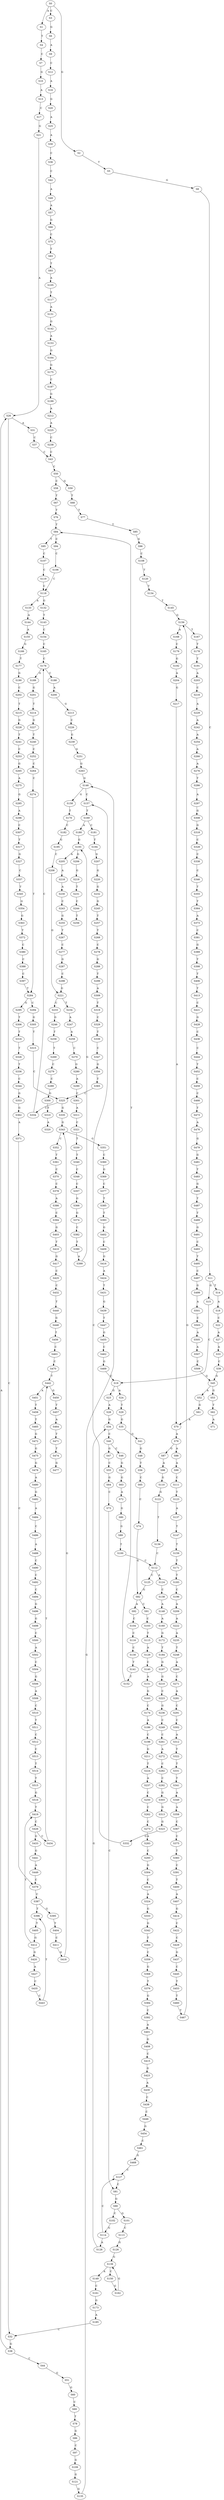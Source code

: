 strict digraph  {
	S0 -> S1 [ label = A ];
	S0 -> S2 [ label = G ];
	S0 -> S3 [ label = C ];
	S1 -> S4 [ label = T ];
	S2 -> S5 [ label = T ];
	S3 -> S6 [ label = G ];
	S4 -> S7 [ label = C ];
	S5 -> S8 [ label = G ];
	S6 -> S9 [ label = A ];
	S7 -> S10 [ label = G ];
	S8 -> S11 [ label = C ];
	S9 -> S12 [ label = C ];
	S10 -> S13 [ label = A ];
	S11 -> S14 [ label = T ];
	S11 -> S15 [ label = G ];
	S12 -> S16 [ label = A ];
	S13 -> S17 [ label = C ];
	S14 -> S18 [ label = A ];
	S15 -> S19 [ label = C ];
	S16 -> S20 [ label = G ];
	S17 -> S21 [ label = G ];
	S18 -> S22 [ label = C ];
	S19 -> S23 [ label = G ];
	S19 -> S24 [ label = A ];
	S20 -> S25 [ label = A ];
	S21 -> S26 [ label = A ];
	S22 -> S27 [ label = A ];
	S23 -> S28 [ label = A ];
	S24 -> S29 [ label = T ];
	S25 -> S30 [ label = A ];
	S26 -> S31 [ label = A ];
	S26 -> S32 [ label = C ];
	S27 -> S33 [ label = A ];
	S28 -> S34 [ label = G ];
	S29 -> S35 [ label = G ];
	S30 -> S36 [ label = C ];
	S31 -> S37 [ label = C ];
	S32 -> S38 [ label = G ];
	S33 -> S39 [ label = C ];
	S34 -> S40 [ label = C ];
	S35 -> S41 [ label = G ];
	S36 -> S42 [ label = C ];
	S37 -> S43 [ label = C ];
	S38 -> S44 [ label = C ];
	S38 -> S26 [ label = A ];
	S39 -> S45 [ label = G ];
	S40 -> S46 [ label = C ];
	S40 -> S47 [ label = G ];
	S41 -> S48 [ label = G ];
	S42 -> S49 [ label = A ];
	S43 -> S50 [ label = C ];
	S44 -> S51 [ label = G ];
	S45 -> S52 [ label = A ];
	S45 -> S53 [ label = G ];
	S46 -> S54 [ label = G ];
	S47 -> S55 [ label = C ];
	S48 -> S56 [ label = T ];
	S49 -> S57 [ label = A ];
	S50 -> S58 [ label = C ];
	S50 -> S59 [ label = G ];
	S51 -> S60 [ label = G ];
	S52 -> S61 [ label = G ];
	S53 -> S62 [ label = T ];
	S54 -> S63 [ label = G ];
	S55 -> S64 [ label = G ];
	S56 -> S65 [ label = C ];
	S57 -> S66 [ label = G ];
	S58 -> S67 [ label = T ];
	S59 -> S68 [ label = T ];
	S60 -> S69 [ label = C ];
	S61 -> S70 [ label = A ];
	S62 -> S71 [ label = A ];
	S63 -> S72 [ label = A ];
	S64 -> S73 [ label = C ];
	S65 -> S74 [ label = C ];
	S66 -> S75 [ label = C ];
	S67 -> S76 [ label = T ];
	S68 -> S77 [ label = T ];
	S69 -> S78 [ label = T ];
	S70 -> S79 [ label = A ];
	S72 -> S80 [ label = G ];
	S73 -> S81 [ label = C ];
	S74 -> S82 [ label = G ];
	S75 -> S83 [ label = T ];
	S76 -> S84 [ label = T ];
	S77 -> S85 [ label = T ];
	S78 -> S86 [ label = G ];
	S79 -> S87 [ label = G ];
	S79 -> S88 [ label = A ];
	S80 -> S89 [ label = G ];
	S81 -> S90 [ label = G ];
	S82 -> S91 [ label = C ];
	S82 -> S92 [ label = A ];
	S83 -> S93 [ label = T ];
	S84 -> S94 [ label = C ];
	S84 -> S95 [ label = T ];
	S85 -> S96 [ label = G ];
	S86 -> S97 [ label = C ];
	S87 -> S98 [ label = A ];
	S88 -> S99 [ label = A ];
	S89 -> S100 [ label = T ];
	S90 -> S101 [ label = G ];
	S90 -> S102 [ label = C ];
	S91 -> S103 [ label = C ];
	S92 -> S104 [ label = C ];
	S93 -> S105 [ label = A ];
	S94 -> S106 [ label = C ];
	S95 -> S107 [ label = C ];
	S96 -> S108 [ label = C ];
	S97 -> S109 [ label = G ];
	S98 -> S110 [ label = G ];
	S99 -> S111 [ label = C ];
	S100 -> S112 [ label = C ];
	S101 -> S113 [ label = C ];
	S102 -> S114 [ label = G ];
	S103 -> S115 [ label = T ];
	S104 -> S116 [ label = C ];
	S105 -> S117 [ label = T ];
	S106 -> S118 [ label = C ];
	S107 -> S119 [ label = C ];
	S108 -> S120 [ label = T ];
	S109 -> S121 [ label = G ];
	S110 -> S122 [ label = G ];
	S111 -> S123 [ label = T ];
	S112 -> S124 [ label = A ];
	S112 -> S125 [ label = C ];
	S113 -> S126 [ label = G ];
	S114 -> S127 [ label = C ];
	S114 -> S128 [ label = A ];
	S115 -> S129 [ label = A ];
	S116 -> S130 [ label = C ];
	S117 -> S131 [ label = A ];
	S118 -> S132 [ label = G ];
	S118 -> S133 [ label = A ];
	S119 -> S118 [ label = C ];
	S120 -> S134 [ label = T ];
	S121 -> S135 [ label = G ];
	S122 -> S136 [ label = T ];
	S123 -> S137 [ label = A ];
	S124 -> S138 [ label = C ];
	S125 -> S82 [ label = G ];
	S126 -> S139 [ label = G ];
	S127 -> S81 [ label = C ];
	S128 -> S34 [ label = G ];
	S129 -> S140 [ label = C ];
	S130 -> S141 [ label = T ];
	S131 -> S142 [ label = G ];
	S132 -> S143 [ label = T ];
	S133 -> S144 [ label = A ];
	S134 -> S145 [ label = T ];
	S135 -> S146 [ label = G ];
	S136 -> S112 [ label = C ];
	S137 -> S147 [ label = T ];
	S138 -> S148 [ label = A ];
	S139 -> S149 [ label = A ];
	S139 -> S150 [ label = C ];
	S140 -> S151 [ label = A ];
	S141 -> S152 [ label = T ];
	S142 -> S153 [ label = A ];
	S143 -> S154 [ label = C ];
	S144 -> S155 [ label = A ];
	S145 -> S156 [ label = G ];
	S146 -> S157 [ label = C ];
	S146 -> S158 [ label = G ];
	S147 -> S159 [ label = T ];
	S148 -> S160 [ label = A ];
	S149 -> S161 [ label = C ];
	S150 -> S162 [ label = G ];
	S151 -> S163 [ label = G ];
	S152 -> S84 [ label = T ];
	S153 -> S164 [ label = G ];
	S154 -> S165 [ label = C ];
	S155 -> S166 [ label = G ];
	S156 -> S167 [ label = T ];
	S156 -> S168 [ label = A ];
	S157 -> S169 [ label = T ];
	S158 -> S170 [ label = T ];
	S159 -> S171 [ label = T ];
	S160 -> S172 [ label = G ];
	S161 -> S173 [ label = G ];
	S162 -> S139 [ label = G ];
	S163 -> S174 [ label = C ];
	S164 -> S175 [ label = G ];
	S165 -> S176 [ label = C ];
	S166 -> S177 [ label = T ];
	S167 -> S178 [ label = T ];
	S168 -> S179 [ label = C ];
	S169 -> S180 [ label = A ];
	S169 -> S181 [ label = C ];
	S170 -> S182 [ label = C ];
	S171 -> S183 [ label = T ];
	S172 -> S184 [ label = T ];
	S173 -> S185 [ label = A ];
	S174 -> S186 [ label = A ];
	S175 -> S187 [ label = C ];
	S176 -> S188 [ label = C ];
	S176 -> S189 [ label = G ];
	S177 -> S190 [ label = G ];
	S178 -> S191 [ label = T ];
	S179 -> S192 [ label = G ];
	S180 -> S193 [ label = G ];
	S181 -> S194 [ label = T ];
	S182 -> S195 [ label = G ];
	S183 -> S196 [ label = C ];
	S184 -> S197 [ label = G ];
	S185 -> S32 [ label = C ];
	S186 -> S198 [ label = C ];
	S187 -> S199 [ label = G ];
	S188 -> S200 [ label = A ];
	S189 -> S201 [ label = G ];
	S190 -> S202 [ label = C ];
	S191 -> S203 [ label = A ];
	S192 -> S204 [ label = A ];
	S193 -> S205 [ label = A ];
	S193 -> S206 [ label = G ];
	S194 -> S207 [ label = G ];
	S195 -> S208 [ label = C ];
	S196 -> S209 [ label = A ];
	S197 -> S210 [ label = G ];
	S198 -> S211 [ label = G ];
	S199 -> S212 [ label = A ];
	S200 -> S213 [ label = G ];
	S201 -> S214 [ label = T ];
	S202 -> S215 [ label = T ];
	S203 -> S216 [ label = C ];
	S204 -> S217 [ label = G ];
	S205 -> S218 [ label = A ];
	S206 -> S219 [ label = G ];
	S207 -> S220 [ label = G ];
	S208 -> S221 [ label = G ];
	S209 -> S222 [ label = A ];
	S210 -> S223 [ label = C ];
	S211 -> S224 [ label = T ];
	S212 -> S225 [ label = A ];
	S213 -> S226 [ label = C ];
	S214 -> S227 [ label = G ];
	S215 -> S228 [ label = G ];
	S216 -> S229 [ label = A ];
	S217 -> S70 [ label = A ];
	S218 -> S230 [ label = A ];
	S219 -> S231 [ label = T ];
	S220 -> S232 [ label = G ];
	S221 -> S233 [ label = C ];
	S221 -> S234 [ label = T ];
	S222 -> S235 [ label = A ];
	S223 -> S236 [ label = G ];
	S224 -> S237 [ label = A ];
	S225 -> S238 [ label = C ];
	S226 -> S239 [ label = G ];
	S227 -> S240 [ label = T ];
	S228 -> S241 [ label = T ];
	S229 -> S242 [ label = A ];
	S230 -> S243 [ label = C ];
	S231 -> S244 [ label = C ];
	S232 -> S245 [ label = G ];
	S233 -> S246 [ label = G ];
	S234 -> S247 [ label = A ];
	S235 -> S248 [ label = T ];
	S236 -> S249 [ label = C ];
	S237 -> S250 [ label = C ];
	S238 -> S43 [ label = C ];
	S239 -> S251 [ label = G ];
	S240 -> S252 [ label = C ];
	S241 -> S253 [ label = C ];
	S242 -> S254 [ label = A ];
	S243 -> S255 [ label = G ];
	S244 -> S256 [ label = T ];
	S245 -> S257 [ label = T ];
	S246 -> S258 [ label = T ];
	S247 -> S259 [ label = A ];
	S248 -> S260 [ label = A ];
	S249 -> S261 [ label = C ];
	S250 -> S262 [ label = C ];
	S251 -> S263 [ label = G ];
	S252 -> S264 [ label = C ];
	S253 -> S265 [ label = G ];
	S254 -> S266 [ label = A ];
	S255 -> S267 [ label = T ];
	S257 -> S268 [ label = T ];
	S258 -> S269 [ label = T ];
	S259 -> S270 [ label = C ];
	S260 -> S271 [ label = C ];
	S261 -> S272 [ label = A ];
	S262 -> S273 [ label = C ];
	S263 -> S146 [ label = G ];
	S264 -> S274 [ label = C ];
	S265 -> S275 [ label = A ];
	S266 -> S276 [ label = A ];
	S267 -> S277 [ label = C ];
	S268 -> S278 [ label = C ];
	S269 -> S279 [ label = C ];
	S270 -> S280 [ label = G ];
	S271 -> S281 [ label = A ];
	S272 -> S282 [ label = C ];
	S273 -> S283 [ label = A ];
	S274 -> S284 [ label = T ];
	S275 -> S285 [ label = G ];
	S276 -> S286 [ label = T ];
	S277 -> S287 [ label = G ];
	S278 -> S288 [ label = G ];
	S279 -> S289 [ label = C ];
	S280 -> S290 [ label = A ];
	S281 -> S291 [ label = C ];
	S282 -> S292 [ label = C ];
	S283 -> S293 [ label = C ];
	S284 -> S294 [ label = C ];
	S284 -> S295 [ label = G ];
	S285 -> S296 [ label = A ];
	S286 -> S297 [ label = A ];
	S287 -> S298 [ label = C ];
	S288 -> S299 [ label = T ];
	S289 -> S300 [ label = G ];
	S290 -> S301 [ label = C ];
	S291 -> S302 [ label = C ];
	S292 -> S303 [ label = G ];
	S293 -> S304 [ label = G ];
	S294 -> S305 [ label = G ];
	S295 -> S306 [ label = T ];
	S296 -> S307 [ label = C ];
	S297 -> S308 [ label = G ];
	S298 -> S221 [ label = G ];
	S299 -> S309 [ label = A ];
	S300 -> S310 [ label = T ];
	S301 -> S311 [ label = A ];
	S302 -> S312 [ label = A ];
	S303 -> S313 [ label = G ];
	S304 -> S314 [ label = C ];
	S305 -> S315 [ label = T ];
	S306 -> S316 [ label = T ];
	S307 -> S317 [ label = T ];
	S308 -> S318 [ label = G ];
	S309 -> S319 [ label = T ];
	S310 -> S320 [ label = A ];
	S311 -> S321 [ label = C ];
	S312 -> S322 [ label = T ];
	S313 -> S323 [ label = G ];
	S314 -> S324 [ label = A ];
	S315 -> S325 [ label = C ];
	S316 -> S326 [ label = T ];
	S317 -> S327 [ label = G ];
	S318 -> S328 [ label = C ];
	S319 -> S329 [ label = C ];
	S321 -> S330 [ label = T ];
	S322 -> S331 [ label = T ];
	S323 -> S332 [ label = G ];
	S324 -> S333 [ label = G ];
	S325 -> S334 [ label = C ];
	S325 -> S335 [ label = G ];
	S326 -> S336 [ label = T ];
	S327 -> S337 [ label = C ];
	S328 -> S338 [ label = C ];
	S329 -> S339 [ label = T ];
	S330 -> S340 [ label = T ];
	S331 -> S341 [ label = T ];
	S332 -> S157 [ label = C ];
	S333 -> S342 [ label = G ];
	S334 -> S176 [ label = C ];
	S335 -> S343 [ label = G ];
	S336 -> S344 [ label = C ];
	S337 -> S345 [ label = T ];
	S338 -> S346 [ label = C ];
	S339 -> S347 [ label = C ];
	S340 -> S348 [ label = C ];
	S341 -> S349 [ label = A ];
	S342 -> S350 [ label = T ];
	S343 -> S351 [ label = G ];
	S343 -> S352 [ label = C ];
	S344 -> S353 [ label = G ];
	S345 -> S354 [ label = G ];
	S346 -> S355 [ label = T ];
	S347 -> S356 [ label = G ];
	S348 -> S357 [ label = C ];
	S349 -> S358 [ label = A ];
	S350 -> S359 [ label = C ];
	S351 -> S360 [ label = C ];
	S352 -> S361 [ label = T ];
	S353 -> S362 [ label = G ];
	S354 -> S363 [ label = G ];
	S355 -> S364 [ label = T ];
	S356 -> S365 [ label = T ];
	S357 -> S366 [ label = G ];
	S358 -> S367 [ label = C ];
	S359 -> S368 [ label = G ];
	S360 -> S369 [ label = G ];
	S361 -> S370 [ label = C ];
	S362 -> S371 [ label = A ];
	S363 -> S372 [ label = T ];
	S364 -> S373 [ label = A ];
	S365 -> S325 [ label = C ];
	S366 -> S374 [ label = G ];
	S367 -> S375 [ label = C ];
	S368 -> S376 [ label = T ];
	S369 -> S377 [ label = C ];
	S370 -> S378 [ label = C ];
	S371 -> S379 [ label = C ];
	S372 -> S380 [ label = C ];
	S373 -> S381 [ label = C ];
	S374 -> S382 [ label = C ];
	S375 -> S383 [ label = T ];
	S376 -> S384 [ label = G ];
	S377 -> S385 [ label = T ];
	S378 -> S386 [ label = A ];
	S379 -> S387 [ label = C ];
	S380 -> S388 [ label = C ];
	S381 -> S389 [ label = G ];
	S382 -> S390 [ label = T ];
	S383 -> S391 [ label = C ];
	S384 -> S392 [ label = C ];
	S385 -> S393 [ label = T ];
	S386 -> S394 [ label = C ];
	S387 -> S395 [ label = G ];
	S387 -> S396 [ label = T ];
	S388 -> S397 [ label = C ];
	S389 -> S398 [ label = T ];
	S390 -> S399 [ label = A ];
	S391 -> S400 [ label = T ];
	S392 -> S401 [ label = A ];
	S393 -> S402 [ label = G ];
	S394 -> S403 [ label = G ];
	S395 -> S404 [ label = T ];
	S396 -> S405 [ label = T ];
	S397 -> S284 [ label = T ];
	S398 -> S406 [ label = T ];
	S399 -> S193 [ label = G ];
	S400 -> S407 [ label = A ];
	S401 -> S408 [ label = G ];
	S402 -> S409 [ label = C ];
	S403 -> S410 [ label = T ];
	S404 -> S411 [ label = C ];
	S405 -> S412 [ label = G ];
	S406 -> S413 [ label = T ];
	S407 -> S414 [ label = G ];
	S408 -> S415 [ label = C ];
	S409 -> S416 [ label = G ];
	S410 -> S417 [ label = G ];
	S411 -> S418 [ label = G ];
	S412 -> S419 [ label = T ];
	S412 -> S420 [ label = G ];
	S413 -> S421 [ label = C ];
	S414 -> S422 [ label = C ];
	S415 -> S423 [ label = G ];
	S416 -> S424 [ label = A ];
	S417 -> S425 [ label = C ];
	S418 -> S343 [ label = G ];
	S419 -> S426 [ label = C ];
	S420 -> S427 [ label = A ];
	S421 -> S428 [ label = G ];
	S422 -> S429 [ label = C ];
	S423 -> S430 [ label = A ];
	S424 -> S431 [ label = T ];
	S425 -> S432 [ label = C ];
	S426 -> S433 [ label = G ];
	S426 -> S434 [ label = C ];
	S427 -> S435 [ label = C ];
	S428 -> S436 [ label = C ];
	S429 -> S437 [ label = G ];
	S430 -> S438 [ label = C ];
	S431 -> S439 [ label = G ];
	S432 -> S440 [ label = T ];
	S433 -> S441 [ label = G ];
	S434 -> S442 [ label = T ];
	S435 -> S443 [ label = C ];
	S436 -> S444 [ label = C ];
	S437 -> S445 [ label = C ];
	S438 -> S446 [ label = C ];
	S439 -> S447 [ label = T ];
	S440 -> S448 [ label = G ];
	S441 -> S449 [ label = A ];
	S442 -> S450 [ label = G ];
	S442 -> S451 [ label = A ];
	S443 -> S396 [ label = T ];
	S444 -> S452 [ label = T ];
	S445 -> S453 [ label = T ];
	S446 -> S454 [ label = G ];
	S447 -> S455 [ label = G ];
	S448 -> S456 [ label = T ];
	S449 -> S379 [ label = C ];
	S450 -> S457 [ label = T ];
	S451 -> S458 [ label = T ];
	S452 -> S459 [ label = C ];
	S453 -> S460 [ label = T ];
	S454 -> S461 [ label = C ];
	S455 -> S462 [ label = C ];
	S456 -> S463 [ label = C ];
	S457 -> S464 [ label = A ];
	S458 -> S465 [ label = T ];
	S459 -> S466 [ label = C ];
	S460 -> S467 [ label = T ];
	S461 -> S468 [ label = G ];
	S462 -> S469 [ label = G ];
	S463 -> S470 [ label = C ];
	S464 -> S471 [ label = T ];
	S465 -> S472 [ label = G ];
	S466 -> S473 [ label = T ];
	S467 -> S156 [ label = G ];
	S468 -> S127 [ label = C ];
	S469 -> S19 [ label = C ];
	S470 -> S442 [ label = T ];
	S471 -> S474 [ label = T ];
	S472 -> S475 [ label = G ];
	S473 -> S476 [ label = A ];
	S474 -> S477 [ label = G ];
	S475 -> S478 [ label = G ];
	S476 -> S479 [ label = G ];
	S478 -> S480 [ label = A ];
	S479 -> S481 [ label = G ];
	S480 -> S482 [ label = G ];
	S481 -> S483 [ label = T ];
	S482 -> S484 [ label = A ];
	S483 -> S485 [ label = G ];
	S484 -> S486 [ label = C ];
	S485 -> S487 [ label = T ];
	S486 -> S488 [ label = A ];
	S487 -> S489 [ label = T ];
	S488 -> S490 [ label = C ];
	S489 -> S491 [ label = G ];
	S490 -> S492 [ label = C ];
	S491 -> S493 [ label = C ];
	S492 -> S494 [ label = C ];
	S493 -> S495 [ label = T ];
	S494 -> S496 [ label = G ];
	S495 -> S497 [ label = C ];
	S496 -> S498 [ label = G ];
	S497 -> S499 [ label = G ];
	S498 -> S500 [ label = C ];
	S499 -> S501 [ label = A ];
	S500 -> S502 [ label = A ];
	S501 -> S503 [ label = C ];
	S502 -> S504 [ label = C ];
	S503 -> S505 [ label = A ];
	S504 -> S506 [ label = G ];
	S505 -> S507 [ label = A ];
	S506 -> S508 [ label = A ];
	S507 -> S509 [ label = C ];
	S508 -> S510 [ label = C ];
	S509 -> S45 [ label = G ];
	S510 -> S511 [ label = T ];
	S511 -> S512 [ label = C ];
	S512 -> S513 [ label = C ];
	S513 -> S514 [ label = T ];
	S514 -> S515 [ label = T ];
	S515 -> S516 [ label = G ];
	S516 -> S419 [ label = T ];
}
